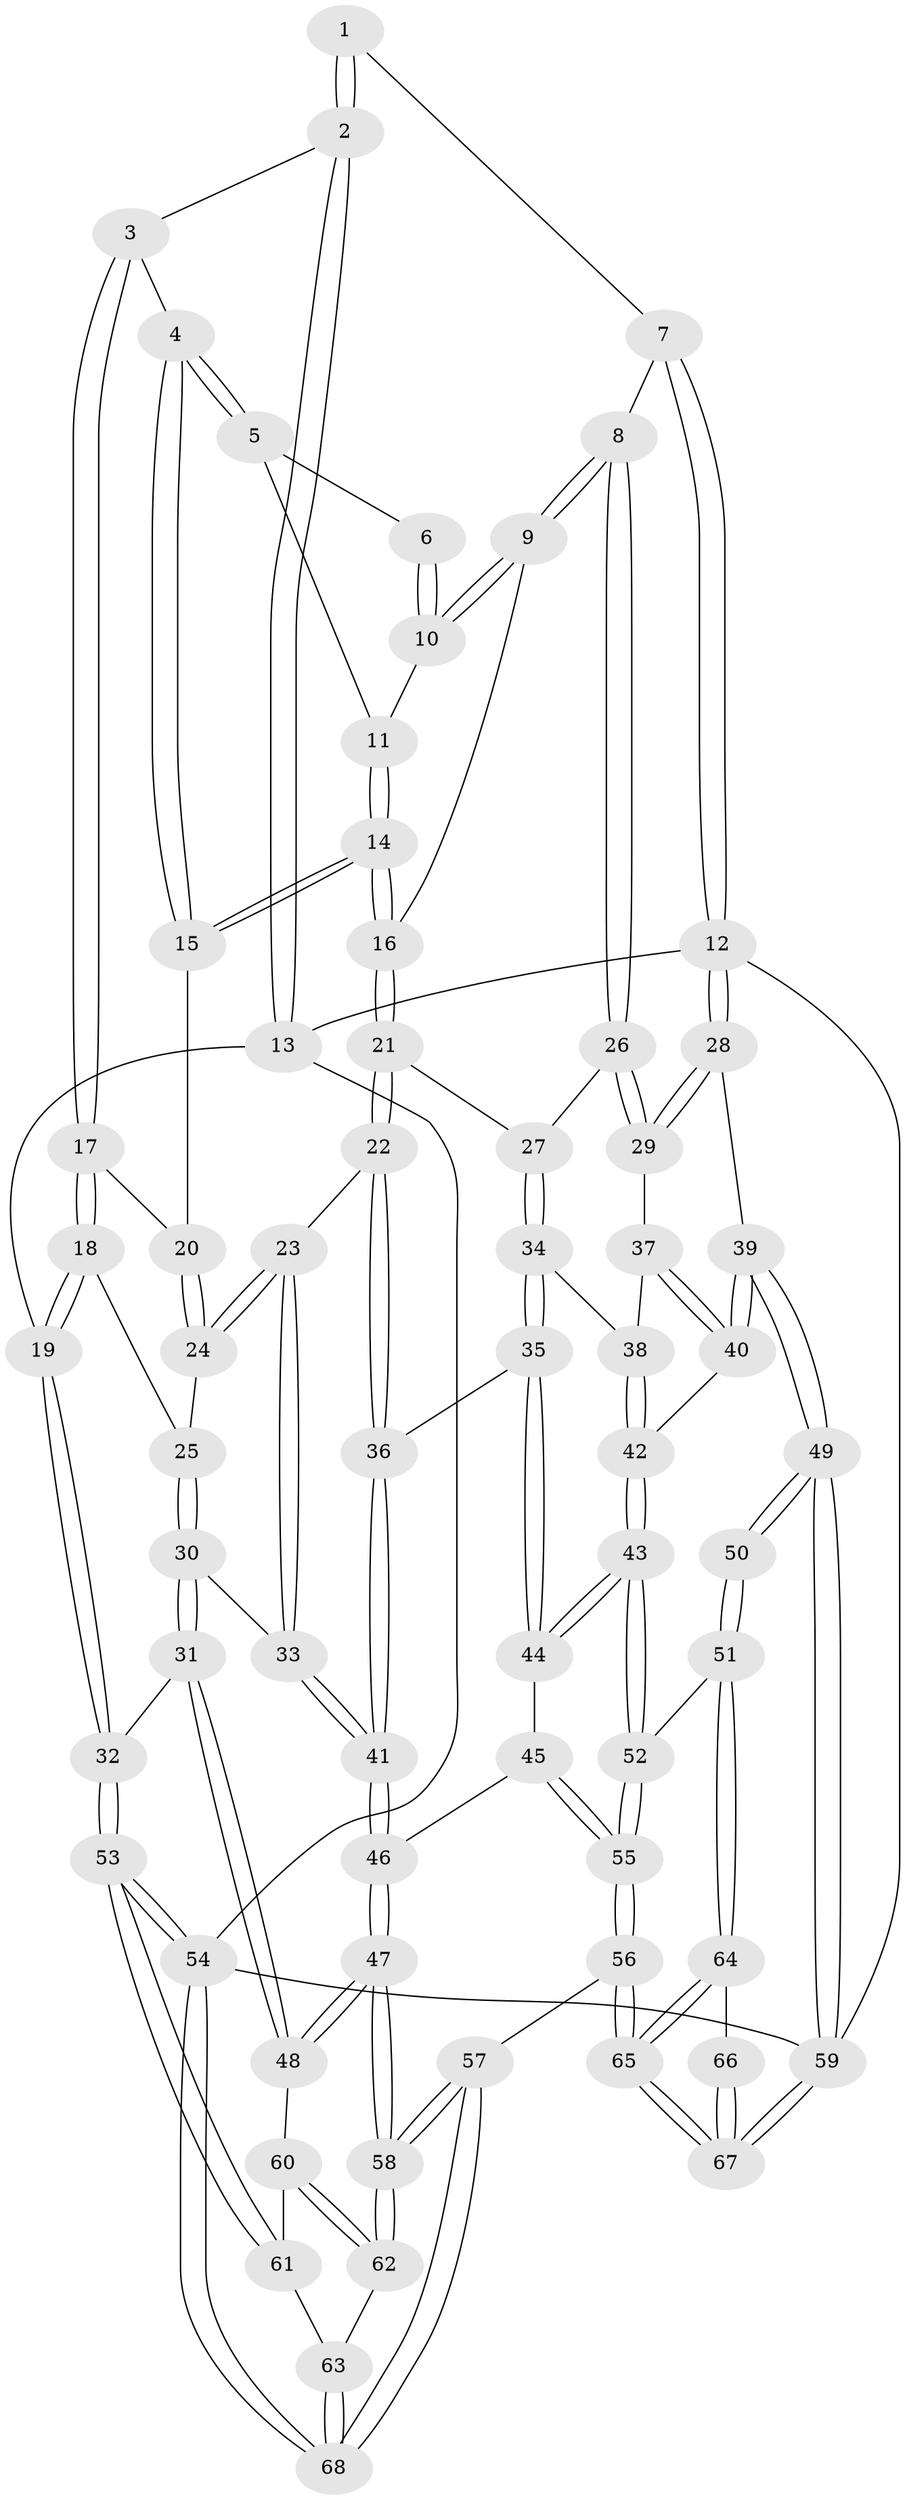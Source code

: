// coarse degree distribution, {4: 0.5, 3: 0.4411764705882353, 6: 0.029411764705882353, 5: 0.029411764705882353}
// Generated by graph-tools (version 1.1) at 2025/38/03/04/25 23:38:31]
// undirected, 68 vertices, 167 edges
graph export_dot {
  node [color=gray90,style=filled];
  1 [pos="+0.5075787462056383+0"];
  2 [pos="+0.07203880504111942+0"];
  3 [pos="+0.13479078090891713+0"];
  4 [pos="+0.3950966571537349+0.14594455820474064"];
  5 [pos="+0.4717417184541623+0.056288782144042"];
  6 [pos="+0.5042137228961182+0"];
  7 [pos="+0.8734763802605016+0"];
  8 [pos="+0.7958479642728453+0.13916837451105094"];
  9 [pos="+0.6037715047965004+0.16121610891350557"];
  10 [pos="+0.5610361839748258+0.10450635537277336"];
  11 [pos="+0.49610258075429636+0.15705494420418675"];
  12 [pos="+1+0"];
  13 [pos="+0+0"];
  14 [pos="+0.493623962856754+0.20384063561059615"];
  15 [pos="+0.39911873429134237+0.16833570546073745"];
  16 [pos="+0.5196321461461154+0.23702630869650637"];
  17 [pos="+0.17679051538117738+0.12419292724371445"];
  18 [pos="+0.1910048204974986+0.2679580050720968"];
  19 [pos="+0+0.4481199808791451"];
  20 [pos="+0.3786238786552511+0.1930932036922351"];
  21 [pos="+0.5201695287611572+0.32375173242557165"];
  22 [pos="+0.4858888364891422+0.3509813467246472"];
  23 [pos="+0.3837679047893234+0.34076625190988247"];
  24 [pos="+0.33749152744468325+0.3020088058271418"];
  25 [pos="+0.2002146458387516+0.27551859135395607"];
  26 [pos="+0.8148947320202347+0.2700912870709013"];
  27 [pos="+0.6370602462846223+0.34007252613356026"];
  28 [pos="+1+0.42930903349981947"];
  29 [pos="+0.8151408327632148+0.2703709515782538"];
  30 [pos="+0.22528256927720952+0.5344140007805827"];
  31 [pos="+0.1174412482549801+0.5992053711552743"];
  32 [pos="+0+0.5576426130400872"];
  33 [pos="+0.28777115404405684+0.5311879580592859"];
  34 [pos="+0.6475722587698935+0.5059285622654881"];
  35 [pos="+0.6193044347235521+0.5221663713504188"];
  36 [pos="+0.4975605747990976+0.49883232853201087"];
  37 [pos="+0.8137730435475626+0.2772966489967142"];
  38 [pos="+0.69589000050913+0.5134874310897609"];
  39 [pos="+1+0.5706423879626688"];
  40 [pos="+0.8073713134028038+0.562604344403441"];
  41 [pos="+0.4193516547909367+0.5958766093736987"];
  42 [pos="+0.7856214942326601+0.5734576042873188"];
  43 [pos="+0.7308785122066142+0.7133415599138215"];
  44 [pos="+0.6156125021793405+0.6340478824030384"];
  45 [pos="+0.44973587366400897+0.6828179735096024"];
  46 [pos="+0.44415961999740555+0.6789023805801755"];
  47 [pos="+0.24154123586278192+0.8103850245080961"];
  48 [pos="+0.23737284747057444+0.8071451856022837"];
  49 [pos="+1+0.7153375915617656"];
  50 [pos="+1+0.7608194019036382"];
  51 [pos="+0.7834306919889314+0.7877868306370542"];
  52 [pos="+0.7380136413877313+0.7569366817235847"];
  53 [pos="+0+0.7267395614841381"];
  54 [pos="+0+1"];
  55 [pos="+0.5474816946579909+0.8509046002855847"];
  56 [pos="+0.47367904621395707+1"];
  57 [pos="+0.41757090509291933+1"];
  58 [pos="+0.26541433963602024+0.8953778239750189"];
  59 [pos="+1+1"];
  60 [pos="+0.09884010029956329+0.8431366973433867"];
  61 [pos="+0.015386954140737808+0.8400151651623617"];
  62 [pos="+0.09630585603250798+0.9544405816140112"];
  63 [pos="+0.07765973008114928+0.9679302970034516"];
  64 [pos="+0.7879661300853401+0.9582100637136407"];
  65 [pos="+0.7202771513327316+1"];
  66 [pos="+0.9316726378668857+0.9143141631384701"];
  67 [pos="+0.9000380786660943+1"];
  68 [pos="+0+1"];
  1 -- 2;
  1 -- 2;
  1 -- 7;
  2 -- 3;
  2 -- 13;
  2 -- 13;
  3 -- 4;
  3 -- 17;
  3 -- 17;
  4 -- 5;
  4 -- 5;
  4 -- 15;
  4 -- 15;
  5 -- 6;
  5 -- 11;
  6 -- 10;
  6 -- 10;
  7 -- 8;
  7 -- 12;
  7 -- 12;
  8 -- 9;
  8 -- 9;
  8 -- 26;
  8 -- 26;
  9 -- 10;
  9 -- 10;
  9 -- 16;
  10 -- 11;
  11 -- 14;
  11 -- 14;
  12 -- 13;
  12 -- 28;
  12 -- 28;
  12 -- 59;
  13 -- 19;
  13 -- 54;
  14 -- 15;
  14 -- 15;
  14 -- 16;
  14 -- 16;
  15 -- 20;
  16 -- 21;
  16 -- 21;
  17 -- 18;
  17 -- 18;
  17 -- 20;
  18 -- 19;
  18 -- 19;
  18 -- 25;
  19 -- 32;
  19 -- 32;
  20 -- 24;
  20 -- 24;
  21 -- 22;
  21 -- 22;
  21 -- 27;
  22 -- 23;
  22 -- 36;
  22 -- 36;
  23 -- 24;
  23 -- 24;
  23 -- 33;
  23 -- 33;
  24 -- 25;
  25 -- 30;
  25 -- 30;
  26 -- 27;
  26 -- 29;
  26 -- 29;
  27 -- 34;
  27 -- 34;
  28 -- 29;
  28 -- 29;
  28 -- 39;
  29 -- 37;
  30 -- 31;
  30 -- 31;
  30 -- 33;
  31 -- 32;
  31 -- 48;
  31 -- 48;
  32 -- 53;
  32 -- 53;
  33 -- 41;
  33 -- 41;
  34 -- 35;
  34 -- 35;
  34 -- 38;
  35 -- 36;
  35 -- 44;
  35 -- 44;
  36 -- 41;
  36 -- 41;
  37 -- 38;
  37 -- 40;
  37 -- 40;
  38 -- 42;
  38 -- 42;
  39 -- 40;
  39 -- 40;
  39 -- 49;
  39 -- 49;
  40 -- 42;
  41 -- 46;
  41 -- 46;
  42 -- 43;
  42 -- 43;
  43 -- 44;
  43 -- 44;
  43 -- 52;
  43 -- 52;
  44 -- 45;
  45 -- 46;
  45 -- 55;
  45 -- 55;
  46 -- 47;
  46 -- 47;
  47 -- 48;
  47 -- 48;
  47 -- 58;
  47 -- 58;
  48 -- 60;
  49 -- 50;
  49 -- 50;
  49 -- 59;
  49 -- 59;
  50 -- 51;
  50 -- 51;
  51 -- 52;
  51 -- 64;
  51 -- 64;
  52 -- 55;
  52 -- 55;
  53 -- 54;
  53 -- 54;
  53 -- 61;
  53 -- 61;
  54 -- 68;
  54 -- 68;
  54 -- 59;
  55 -- 56;
  55 -- 56;
  56 -- 57;
  56 -- 65;
  56 -- 65;
  57 -- 58;
  57 -- 58;
  57 -- 68;
  57 -- 68;
  58 -- 62;
  58 -- 62;
  59 -- 67;
  59 -- 67;
  60 -- 61;
  60 -- 62;
  60 -- 62;
  61 -- 63;
  62 -- 63;
  63 -- 68;
  63 -- 68;
  64 -- 65;
  64 -- 65;
  64 -- 66;
  65 -- 67;
  65 -- 67;
  66 -- 67;
  66 -- 67;
}
